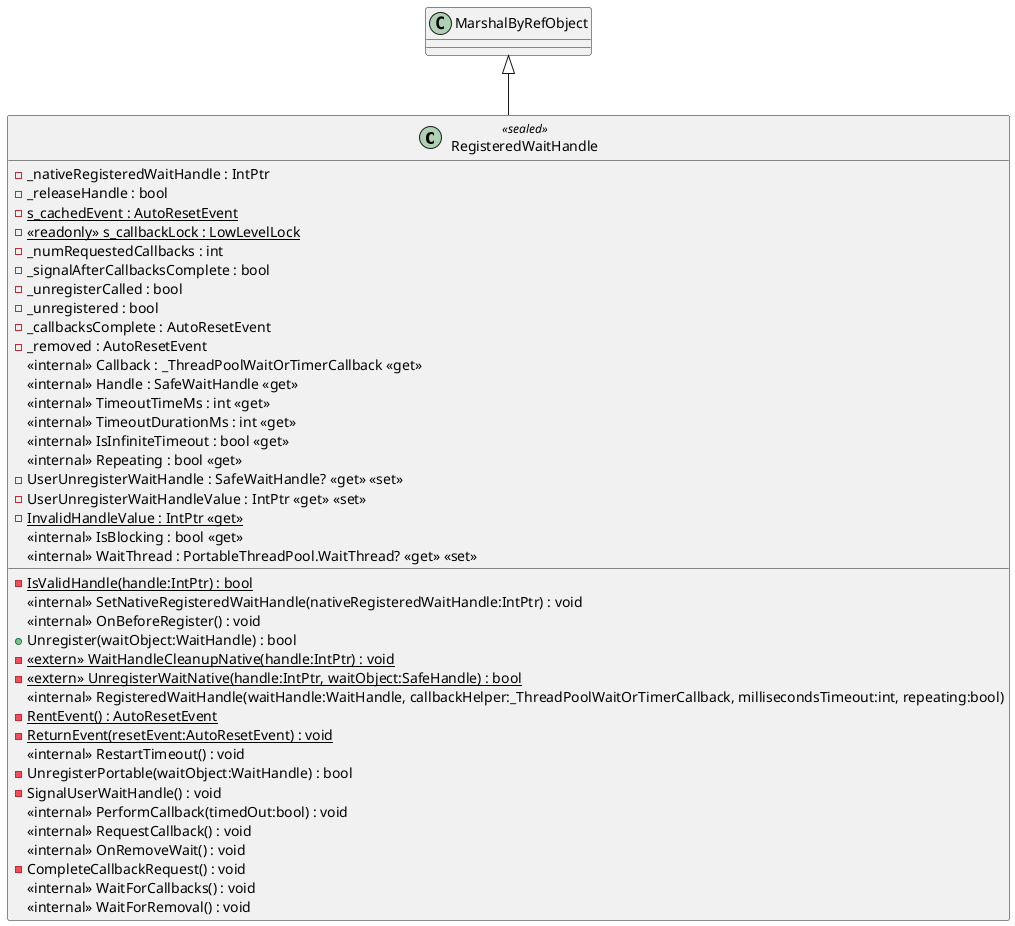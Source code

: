 @startuml
class RegisteredWaitHandle <<sealed>> {
    - _nativeRegisteredWaitHandle : IntPtr
    - _releaseHandle : bool
    - {static} s_cachedEvent : AutoResetEvent
    - {static} <<readonly>> s_callbackLock : LowLevelLock
    - _numRequestedCallbacks : int
    - _signalAfterCallbacksComplete : bool
    - _unregisterCalled : bool
    - _unregistered : bool
    - _callbacksComplete : AutoResetEvent
    - _removed : AutoResetEvent
    - {static} IsValidHandle(handle:IntPtr) : bool
    <<internal>> SetNativeRegisteredWaitHandle(nativeRegisteredWaitHandle:IntPtr) : void
    <<internal>> OnBeforeRegister() : void
    + Unregister(waitObject:WaitHandle) : bool
    - {static} <<extern>> WaitHandleCleanupNative(handle:IntPtr) : void
    - {static} <<extern>> UnregisterWaitNative(handle:IntPtr, waitObject:SafeHandle) : bool
    <<internal>> RegisteredWaitHandle(waitHandle:WaitHandle, callbackHelper:_ThreadPoolWaitOrTimerCallback, millisecondsTimeout:int, repeating:bool)
    - {static} RentEvent() : AutoResetEvent
    - {static} ReturnEvent(resetEvent:AutoResetEvent) : void
    <<internal>> Callback : _ThreadPoolWaitOrTimerCallback <<get>>
    <<internal>> Handle : SafeWaitHandle <<get>>
    <<internal>> TimeoutTimeMs : int <<get>>
    <<internal>> TimeoutDurationMs : int <<get>>
    <<internal>> IsInfiniteTimeout : bool <<get>>
    <<internal>> RestartTimeout() : void
    <<internal>> Repeating : bool <<get>>
    - UserUnregisterWaitHandle : SafeWaitHandle? <<get>> <<set>>
    - UserUnregisterWaitHandleValue : IntPtr <<get>> <<set>>
    - {static} InvalidHandleValue : IntPtr <<get>>
    <<internal>> IsBlocking : bool <<get>>
    <<internal>> WaitThread : PortableThreadPool.WaitThread? <<get>> <<set>>
    - UnregisterPortable(waitObject:WaitHandle) : bool
    - SignalUserWaitHandle() : void
    <<internal>> PerformCallback(timedOut:bool) : void
    <<internal>> RequestCallback() : void
    <<internal>> OnRemoveWait() : void
    - CompleteCallbackRequest() : void
    <<internal>> WaitForCallbacks() : void
    <<internal>> WaitForRemoval() : void
}
MarshalByRefObject <|-- RegisteredWaitHandle
@enduml
